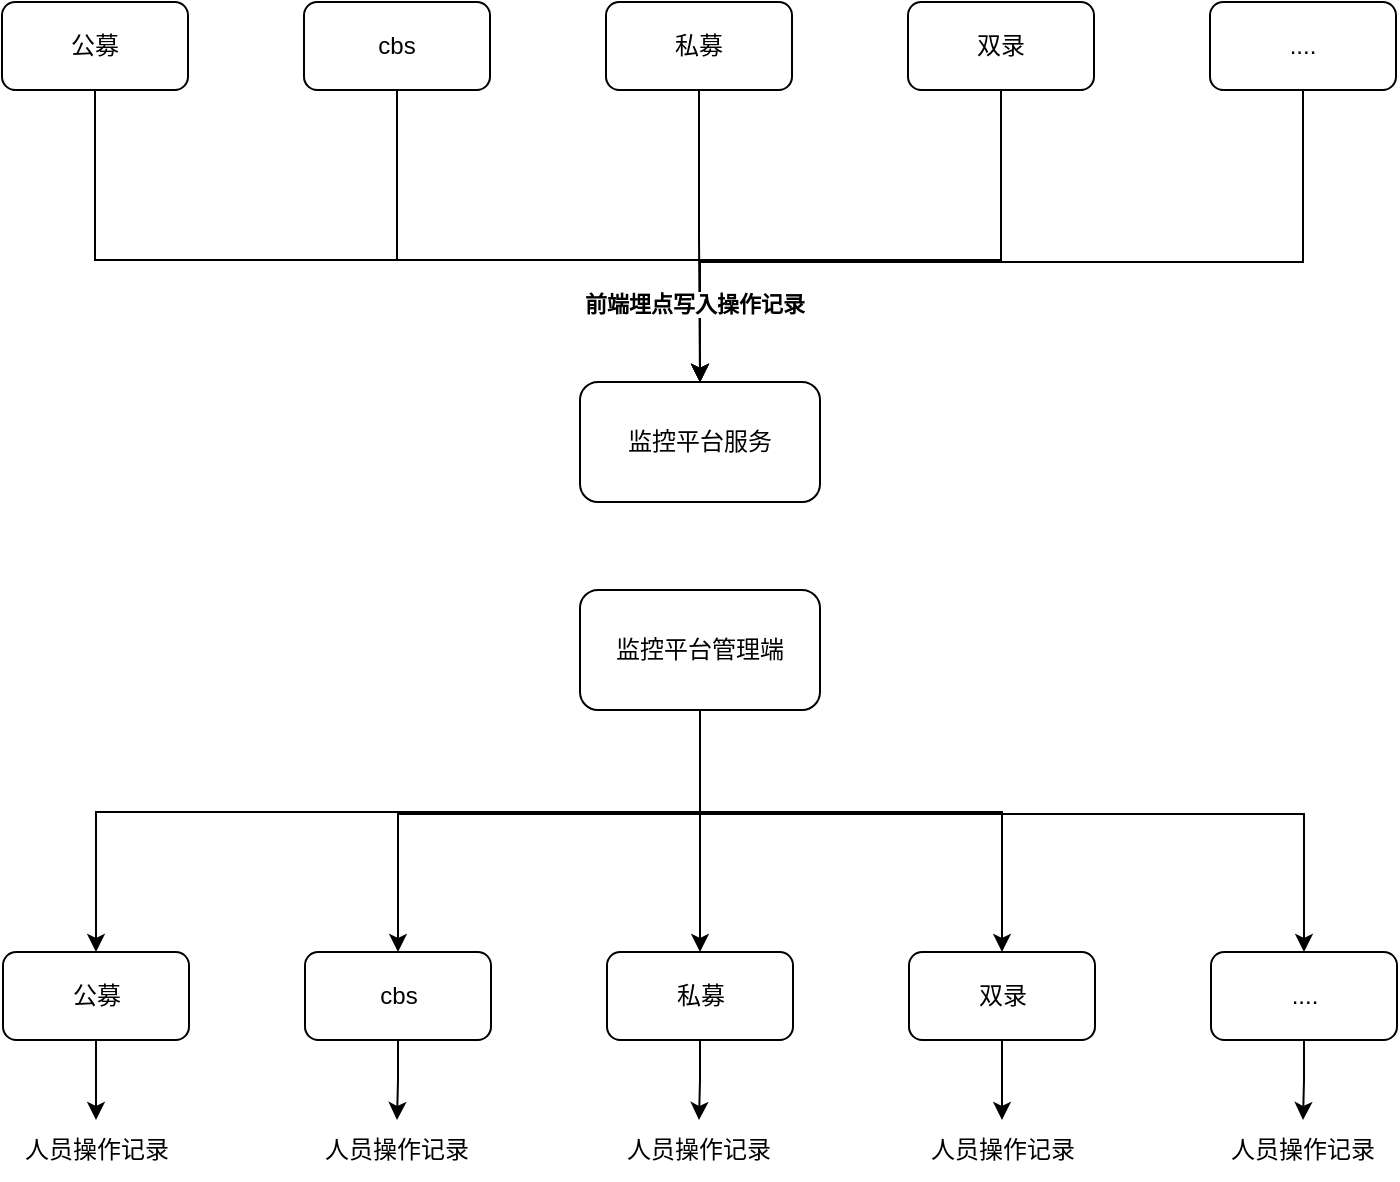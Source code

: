 <mxfile version="18.0.5" type="github">
  <diagram id="k4LEIPphaTVZpzG1qtcy" name="第 1 页">
    <mxGraphModel dx="1422" dy="762" grid="0" gridSize="10" guides="1" tooltips="1" connect="1" arrows="1" fold="1" page="0" pageScale="1" pageWidth="827" pageHeight="1169" math="0" shadow="0">
      <root>
        <mxCell id="0" />
        <mxCell id="1" parent="0" />
        <mxCell id="IwrT_36p_6wWKHFXkPBw-7" style="edgeStyle=orthogonalEdgeStyle;rounded=0;orthogonalLoop=1;jettySize=auto;html=1;" edge="1" parent="1" source="IwrT_36p_6wWKHFXkPBw-1" target="IwrT_36p_6wWKHFXkPBw-6">
          <mxGeometry relative="1" as="geometry">
            <Array as="points">
              <mxPoint x="54" y="260" />
              <mxPoint x="356" y="260" />
            </Array>
          </mxGeometry>
        </mxCell>
        <mxCell id="IwrT_36p_6wWKHFXkPBw-1" value="公募" style="rounded=1;whiteSpace=wrap;html=1;" vertex="1" parent="1">
          <mxGeometry x="7" y="131" width="93" height="44" as="geometry" />
        </mxCell>
        <mxCell id="IwrT_36p_6wWKHFXkPBw-8" style="edgeStyle=orthogonalEdgeStyle;rounded=0;orthogonalLoop=1;jettySize=auto;html=1;" edge="1" parent="1" source="IwrT_36p_6wWKHFXkPBw-2" target="IwrT_36p_6wWKHFXkPBw-6">
          <mxGeometry relative="1" as="geometry">
            <Array as="points">
              <mxPoint x="205" y="260" />
              <mxPoint x="356" y="260" />
            </Array>
          </mxGeometry>
        </mxCell>
        <mxCell id="IwrT_36p_6wWKHFXkPBw-2" value="cbs" style="rounded=1;whiteSpace=wrap;html=1;" vertex="1" parent="1">
          <mxGeometry x="158" y="131" width="93" height="44" as="geometry" />
        </mxCell>
        <mxCell id="IwrT_36p_6wWKHFXkPBw-9" style="edgeStyle=orthogonalEdgeStyle;rounded=0;orthogonalLoop=1;jettySize=auto;html=1;" edge="1" parent="1" source="IwrT_36p_6wWKHFXkPBw-3" target="IwrT_36p_6wWKHFXkPBw-6">
          <mxGeometry relative="1" as="geometry" />
        </mxCell>
        <mxCell id="IwrT_36p_6wWKHFXkPBw-3" value="私募" style="rounded=1;whiteSpace=wrap;html=1;" vertex="1" parent="1">
          <mxGeometry x="309" y="131" width="93" height="44" as="geometry" />
        </mxCell>
        <mxCell id="IwrT_36p_6wWKHFXkPBw-10" style="edgeStyle=orthogonalEdgeStyle;rounded=0;orthogonalLoop=1;jettySize=auto;html=1;entryX=0.5;entryY=0;entryDx=0;entryDy=0;" edge="1" parent="1" source="IwrT_36p_6wWKHFXkPBw-4" target="IwrT_36p_6wWKHFXkPBw-6">
          <mxGeometry relative="1" as="geometry">
            <Array as="points">
              <mxPoint x="507" y="260" />
              <mxPoint x="356" y="260" />
            </Array>
          </mxGeometry>
        </mxCell>
        <mxCell id="IwrT_36p_6wWKHFXkPBw-4" value="双录" style="rounded=1;whiteSpace=wrap;html=1;" vertex="1" parent="1">
          <mxGeometry x="460" y="131" width="93" height="44" as="geometry" />
        </mxCell>
        <mxCell id="IwrT_36p_6wWKHFXkPBw-11" value="前端埋点写入操作记录" style="edgeStyle=orthogonalEdgeStyle;rounded=0;orthogonalLoop=1;jettySize=auto;html=1;entryX=0.5;entryY=0;entryDx=0;entryDy=0;fontStyle=1" edge="1" parent="1" source="IwrT_36p_6wWKHFXkPBw-5" target="IwrT_36p_6wWKHFXkPBw-6">
          <mxGeometry x="0.826" y="-3" relative="1" as="geometry">
            <Array as="points">
              <mxPoint x="658" y="261" />
              <mxPoint x="356" y="261" />
            </Array>
            <mxPoint as="offset" />
          </mxGeometry>
        </mxCell>
        <mxCell id="IwrT_36p_6wWKHFXkPBw-5" value="...." style="rounded=1;whiteSpace=wrap;html=1;" vertex="1" parent="1">
          <mxGeometry x="611" y="131" width="93" height="44" as="geometry" />
        </mxCell>
        <mxCell id="IwrT_36p_6wWKHFXkPBw-6" value="监控平台服务" style="rounded=1;whiteSpace=wrap;html=1;" vertex="1" parent="1">
          <mxGeometry x="296" y="321" width="120" height="60" as="geometry" />
        </mxCell>
        <mxCell id="IwrT_36p_6wWKHFXkPBw-18" style="edgeStyle=orthogonalEdgeStyle;rounded=0;orthogonalLoop=1;jettySize=auto;html=1;entryX=0.5;entryY=0;entryDx=0;entryDy=0;" edge="1" parent="1" source="IwrT_36p_6wWKHFXkPBw-12" target="IwrT_36p_6wWKHFXkPBw-13">
          <mxGeometry relative="1" as="geometry">
            <Array as="points">
              <mxPoint x="356" y="536" />
              <mxPoint x="54" y="536" />
            </Array>
          </mxGeometry>
        </mxCell>
        <mxCell id="IwrT_36p_6wWKHFXkPBw-19" style="edgeStyle=orthogonalEdgeStyle;rounded=0;orthogonalLoop=1;jettySize=auto;html=1;entryX=0.5;entryY=0;entryDx=0;entryDy=0;" edge="1" parent="1" source="IwrT_36p_6wWKHFXkPBw-12" target="IwrT_36p_6wWKHFXkPBw-14">
          <mxGeometry relative="1" as="geometry">
            <Array as="points">
              <mxPoint x="356" y="537" />
              <mxPoint x="205" y="537" />
            </Array>
          </mxGeometry>
        </mxCell>
        <mxCell id="IwrT_36p_6wWKHFXkPBw-20" style="edgeStyle=orthogonalEdgeStyle;rounded=0;orthogonalLoop=1;jettySize=auto;html=1;entryX=0.5;entryY=0;entryDx=0;entryDy=0;" edge="1" parent="1" source="IwrT_36p_6wWKHFXkPBw-12" target="IwrT_36p_6wWKHFXkPBw-15">
          <mxGeometry relative="1" as="geometry" />
        </mxCell>
        <mxCell id="IwrT_36p_6wWKHFXkPBw-21" style="edgeStyle=orthogonalEdgeStyle;rounded=0;orthogonalLoop=1;jettySize=auto;html=1;" edge="1" parent="1" source="IwrT_36p_6wWKHFXkPBw-12" target="IwrT_36p_6wWKHFXkPBw-16">
          <mxGeometry relative="1" as="geometry">
            <Array as="points">
              <mxPoint x="356" y="536" />
              <mxPoint x="507" y="536" />
            </Array>
          </mxGeometry>
        </mxCell>
        <mxCell id="IwrT_36p_6wWKHFXkPBw-22" style="edgeStyle=orthogonalEdgeStyle;rounded=0;orthogonalLoop=1;jettySize=auto;html=1;entryX=0.5;entryY=0;entryDx=0;entryDy=0;" edge="1" parent="1" source="IwrT_36p_6wWKHFXkPBw-12" target="IwrT_36p_6wWKHFXkPBw-17">
          <mxGeometry relative="1" as="geometry">
            <Array as="points">
              <mxPoint x="356" y="537" />
              <mxPoint x="658" y="537" />
            </Array>
          </mxGeometry>
        </mxCell>
        <mxCell id="IwrT_36p_6wWKHFXkPBw-12" value="监控平台管理端" style="rounded=1;whiteSpace=wrap;html=1;" vertex="1" parent="1">
          <mxGeometry x="296" y="425" width="120" height="60" as="geometry" />
        </mxCell>
        <mxCell id="IwrT_36p_6wWKHFXkPBw-29" value="" style="edgeStyle=orthogonalEdgeStyle;rounded=0;orthogonalLoop=1;jettySize=auto;html=1;" edge="1" parent="1" source="IwrT_36p_6wWKHFXkPBw-13" target="IwrT_36p_6wWKHFXkPBw-24">
          <mxGeometry relative="1" as="geometry" />
        </mxCell>
        <mxCell id="IwrT_36p_6wWKHFXkPBw-13" value="公募" style="rounded=1;whiteSpace=wrap;html=1;" vertex="1" parent="1">
          <mxGeometry x="7.5" y="606" width="93" height="44" as="geometry" />
        </mxCell>
        <mxCell id="IwrT_36p_6wWKHFXkPBw-30" value="" style="edgeStyle=orthogonalEdgeStyle;rounded=0;orthogonalLoop=1;jettySize=auto;html=1;" edge="1" parent="1" source="IwrT_36p_6wWKHFXkPBw-14" target="IwrT_36p_6wWKHFXkPBw-25">
          <mxGeometry relative="1" as="geometry" />
        </mxCell>
        <mxCell id="IwrT_36p_6wWKHFXkPBw-14" value="cbs" style="rounded=1;whiteSpace=wrap;html=1;" vertex="1" parent="1">
          <mxGeometry x="158.5" y="606" width="93" height="44" as="geometry" />
        </mxCell>
        <mxCell id="IwrT_36p_6wWKHFXkPBw-31" value="" style="edgeStyle=orthogonalEdgeStyle;rounded=0;orthogonalLoop=1;jettySize=auto;html=1;" edge="1" parent="1" source="IwrT_36p_6wWKHFXkPBw-15" target="IwrT_36p_6wWKHFXkPBw-26">
          <mxGeometry relative="1" as="geometry" />
        </mxCell>
        <mxCell id="IwrT_36p_6wWKHFXkPBw-15" value="私募" style="rounded=1;whiteSpace=wrap;html=1;" vertex="1" parent="1">
          <mxGeometry x="309.5" y="606" width="93" height="44" as="geometry" />
        </mxCell>
        <mxCell id="IwrT_36p_6wWKHFXkPBw-32" value="" style="edgeStyle=orthogonalEdgeStyle;rounded=0;orthogonalLoop=1;jettySize=auto;html=1;" edge="1" parent="1" source="IwrT_36p_6wWKHFXkPBw-16" target="IwrT_36p_6wWKHFXkPBw-27">
          <mxGeometry relative="1" as="geometry" />
        </mxCell>
        <mxCell id="IwrT_36p_6wWKHFXkPBw-16" value="双录" style="rounded=1;whiteSpace=wrap;html=1;" vertex="1" parent="1">
          <mxGeometry x="460.5" y="606" width="93" height="44" as="geometry" />
        </mxCell>
        <mxCell id="IwrT_36p_6wWKHFXkPBw-33" value="" style="edgeStyle=orthogonalEdgeStyle;rounded=0;orthogonalLoop=1;jettySize=auto;html=1;" edge="1" parent="1" source="IwrT_36p_6wWKHFXkPBw-17" target="IwrT_36p_6wWKHFXkPBw-28">
          <mxGeometry relative="1" as="geometry" />
        </mxCell>
        <mxCell id="IwrT_36p_6wWKHFXkPBw-17" value="...." style="rounded=1;whiteSpace=wrap;html=1;" vertex="1" parent="1">
          <mxGeometry x="611.5" y="606" width="93" height="44" as="geometry" />
        </mxCell>
        <mxCell id="IwrT_36p_6wWKHFXkPBw-24" value="人员操作记录" style="text;html=1;strokeColor=none;fillColor=none;align=center;verticalAlign=middle;whiteSpace=wrap;rounded=0;" vertex="1" parent="1">
          <mxGeometry x="15.5" y="690" width="77" height="30" as="geometry" />
        </mxCell>
        <mxCell id="IwrT_36p_6wWKHFXkPBw-25" value="人员操作记录" style="text;html=1;strokeColor=none;fillColor=none;align=center;verticalAlign=middle;whiteSpace=wrap;rounded=0;" vertex="1" parent="1">
          <mxGeometry x="166" y="690" width="77" height="30" as="geometry" />
        </mxCell>
        <mxCell id="IwrT_36p_6wWKHFXkPBw-26" value="人员操作记录" style="text;html=1;strokeColor=none;fillColor=none;align=center;verticalAlign=middle;whiteSpace=wrap;rounded=0;" vertex="1" parent="1">
          <mxGeometry x="317" y="690" width="77" height="30" as="geometry" />
        </mxCell>
        <mxCell id="IwrT_36p_6wWKHFXkPBw-27" value="人员操作记录" style="text;html=1;strokeColor=none;fillColor=none;align=center;verticalAlign=middle;whiteSpace=wrap;rounded=0;" vertex="1" parent="1">
          <mxGeometry x="468.5" y="690" width="77" height="30" as="geometry" />
        </mxCell>
        <mxCell id="IwrT_36p_6wWKHFXkPBw-28" value="人员操作记录" style="text;html=1;strokeColor=none;fillColor=none;align=center;verticalAlign=middle;whiteSpace=wrap;rounded=0;" vertex="1" parent="1">
          <mxGeometry x="619" y="690" width="77" height="30" as="geometry" />
        </mxCell>
      </root>
    </mxGraphModel>
  </diagram>
</mxfile>
